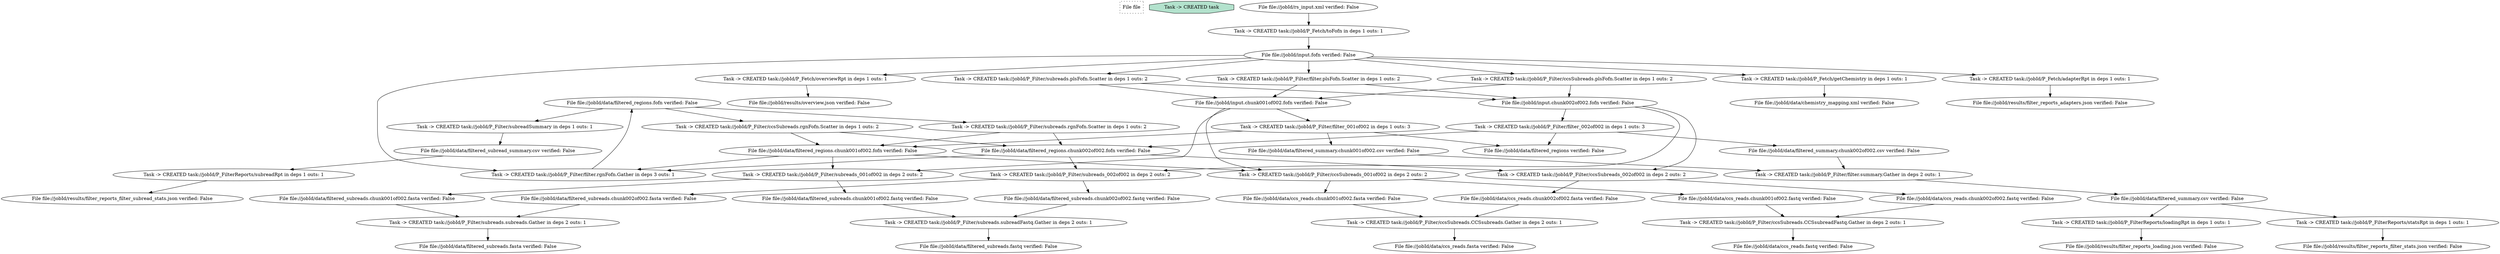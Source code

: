 strict digraph G {
"File file" [shape=rectangle, style=dotted];
"Task -> CREATED task" [color=black, shape=octagon, style=filled, fillcolor="#B3E2CD"];
"Task -> CREATED task" [color=black, shape=octagon, style=filled, fillcolor="#B3E2CD"];
"File file" [shape=rectangle, style=dotted];
"Task -> CREATED task" [color=black, shape=octagon, style=filled, fillcolor="#F4CAE4"];
"File file" [shape=rectangle, style=dotted];
"Task -> CREATED task" [color=black, shape=octagon, style=filled, fillcolor="#B3E2CD"];
"Task -> CREATED task" [color=black, shape=octagon, style=filled, fillcolor="#F4CAE4"];
"File file" [shape=rectangle, style=dotted];
"File file" [shape=rectangle, style=dotted];
"File file" [shape=rectangle, style=dotted];
"Task -> CREATED task" [color=black, shape=octagon, style=filled, fillcolor="#B3E2CD"];
"File file" [shape=rectangle, style=dotted];
"Task -> CREATED task" [color=black, shape=octagon, style=filled, fillcolor="#B3E2CD"];
"File file" [shape=rectangle, style=dotted];
"File file" [shape=rectangle, style=dotted];
"File file" [shape=rectangle, style=dotted];
"File file" [shape=rectangle, style=dotted];
"Task -> CREATED task" [color=black, shape=octagon, style=filled, fillcolor="#B3E2CD"];
"Task -> CREATED task" [color=black, shape=octagon, style=filled, fillcolor="#B3E2CD"];
"Task -> CREATED task" [color=black, shape=octagon, style=filled, fillcolor="#F4CAE4"];
"Task -> CREATED task" [color=black, shape=octagon, style=filled, fillcolor="#B3E2CD"];
"Task -> CREATED task" [color=black, shape=octagon, style=filled, fillcolor="#B3E2CD"];
"File file" [shape=rectangle, style=dotted];
"Task -> CREATED task" [color=black, shape=octagon, style=filled, fillcolor="#B3E2CD"];
"Task -> CREATED task" [color=black, shape=octagon, style=filled, fillcolor="#B3E2CD"];
"File file" [shape=rectangle, style=dotted];
"File file" [shape=rectangle, style=dotted];
"Task -> CREATED task" [color=black, shape=octagon, style=filled, fillcolor="#B3E2CD"];
"Task -> CREATED task" [color=black, shape=octagon, style=filled, fillcolor="#F4CAE4"];
"File file" [shape=rectangle, style=dotted];
"File file" [shape=rectangle, style=dotted];
"File file" [shape=rectangle, style=dotted];
"File file" [shape=rectangle, style=dotted];
"Task -> CREATED task" [color=black, shape=octagon, style=filled, fillcolor="#B3E2CD"];
"File file" [shape=rectangle, style=dotted];
"File file" [shape=rectangle, style=dotted];
"File file" [shape=rectangle, style=dotted];
"Task -> CREATED task" [color=black, shape=octagon, style=filled, fillcolor="#B3E2CD"];
"Task -> CREATED task" [color=black, shape=octagon, style=filled, fillcolor="#B3E2CD"];
"File file" [shape=rectangle, style=dotted];
"Task -> CREATED task" [color=black, shape=octagon, style=filled, fillcolor="#B3E2CD"];
"File file" [shape=rectangle, style=dotted];
"File file" [shape=rectangle, style=dotted];
"Task -> CREATED task" [color=black, shape=octagon, style=filled, fillcolor="#B3E2CD"];
"File file" [shape=rectangle, style=dotted];
"Task -> CREATED task" [color=black, shape=octagon, style=filled, fillcolor="#B3E2CD"];
"Task -> CREATED task" [color=black, shape=octagon, style=filled, fillcolor="#B3E2CD"];
"File file" [shape=rectangle, style=dotted];
"Task -> CREATED task" [color=black, shape=octagon, style=filled, fillcolor="#B3E2CD"];
"Task -> CREATED task" [color=black, shape=octagon, style=filled, fillcolor="#B3E2CD"];
"File file" [shape=rectangle, style=dotted];
"File file" [shape=rectangle, style=dotted];
"File file" [shape=rectangle, style=dotted];
"File file" [shape=rectangle, style=dotted];
"File file://jobId/data/filtered_subread_summary.csv verified: False" -> "Task -> CREATED task://jobId/P_FilterReports/subreadRpt in deps 1 outs: 1";
"Task -> CREATED task://jobId/P_Filter/subreads.plsFofn.Scatter in deps 1 outs: 2" -> "File file://jobId/input.chunk002of002.fofn verified: False";
"Task -> CREATED task://jobId/P_Filter/subreads.plsFofn.Scatter in deps 1 outs: 2" -> "File file://jobId/input.chunk001of002.fofn verified: False";
"Task -> CREATED task://jobId/P_Filter/filter.summary.Gather in deps 2 outs: 1" -> "File file://jobId/data/filtered_summary.csv verified: False";
"File file://jobId/data/filtered_subreads.chunk001of002.fastq verified: False" -> "Task -> CREATED task://jobId/P_Filter/subreads.subreadFastq.Gather in deps 2 outs: 1";
"Task -> CREATED task://jobId/P_Fetch/toFofn in deps 1 outs: 1" -> "File file://jobId/input.fofn verified: False";
"File file://jobId/data/ccs_reads.chunk001of002.fastq verified: False" -> "Task -> CREATED task://jobId/P_Filter/ccsSubreads.CCSsubreadFastq.Gather in deps 2 outs: 1";
"Task -> CREATED task://jobId/P_Filter/filter.plsFofn.Scatter in deps 1 outs: 2" -> "File file://jobId/input.chunk002of002.fofn verified: False";
"Task -> CREATED task://jobId/P_Filter/filter.plsFofn.Scatter in deps 1 outs: 2" -> "File file://jobId/input.chunk001of002.fofn verified: False";
"Task -> CREATED task://jobId/P_Fetch/overviewRpt in deps 1 outs: 1" -> "File file://jobId/results/overview.json verified: False";
"File file://jobId/rs_input.xml verified: False" -> "Task -> CREATED task://jobId/P_Fetch/toFofn in deps 1 outs: 1";
"File file://jobId/data/filtered_subreads.chunk001of002.fasta verified: False" -> "Task -> CREATED task://jobId/P_Filter/subreads.subreads.Gather in deps 2 outs: 1";
"Task -> CREATED task://jobId/P_FilterReports/loadingRpt in deps 1 outs: 1" -> "File file://jobId/results/filter_reports_loading.json verified: False";
"File file://jobId/data/ccs_reads.chunk001of002.fasta verified: False" -> "Task -> CREATED task://jobId/P_Filter/ccsSubreads.CCSsubreads.Gather in deps 2 outs: 1";
"Task -> CREATED task://jobId/P_Filter/ccsSubreads.CCSsubreads.Gather in deps 2 outs: 1" -> "File file://jobId/data/ccs_reads.fasta verified: False";
"File file://jobId/input.chunk001of002.fofn verified: False" -> "Task -> CREATED task://jobId/P_Filter/ccsSubreads_001of002 in deps 2 outs: 2";
"File file://jobId/input.chunk001of002.fofn verified: False" -> "Task -> CREATED task://jobId/P_Filter/filter_001of002 in deps 1 outs: 3";
"File file://jobId/input.chunk001of002.fofn verified: False" -> "Task -> CREATED task://jobId/P_Filter/subreads_001of002 in deps 2 outs: 2";
"File file://jobId/data/filtered_regions.fofn verified: False" -> "Task -> CREATED task://jobId/P_Filter/ccsSubreads.rgnFofn.Scatter in deps 1 outs: 2";
"File file://jobId/data/filtered_regions.fofn verified: False" -> "Task -> CREATED task://jobId/P_Filter/subreads.rgnFofn.Scatter in deps 1 outs: 2";
"File file://jobId/data/filtered_regions.fofn verified: False" -> "Task -> CREATED task://jobId/P_Filter/subreadSummary in deps 1 outs: 1";
"File file://jobId/data/filtered_subreads.chunk002of002.fasta verified: False" -> "Task -> CREATED task://jobId/P_Filter/subreads.subreads.Gather in deps 2 outs: 1";
"Task -> CREATED task://jobId/P_Filter/ccsSubreads.CCSsubreadFastq.Gather in deps 2 outs: 1" -> "File file://jobId/data/ccs_reads.fastq verified: False";
"Task -> CREATED task://jobId/P_FilterReports/statsRpt in deps 1 outs: 1" -> "File file://jobId/results/filter_reports_filter_stats.json verified: False";
"Task -> CREATED task://jobId/P_Fetch/getChemistry in deps 1 outs: 1" -> "File file://jobId/data/chemistry_mapping.xml verified: False";
"Task -> CREATED task://jobId/P_Filter/subreads.subreads.Gather in deps 2 outs: 1" -> "File file://jobId/data/filtered_subreads.fasta verified: False";
"Task -> CREATED task://jobId/P_Filter/filter_002of002 in deps 1 outs: 3" -> "File file://jobId/data/filtered_regions.chunk002of002.fofn verified: False";
"Task -> CREATED task://jobId/P_Filter/filter_002of002 in deps 1 outs: 3" -> "File file://jobId/data/filtered_summary.chunk002of002.csv verified: False";
"Task -> CREATED task://jobId/P_Filter/filter_002of002 in deps 1 outs: 3" -> "File file://jobId/data/filtered_regions verified: False";
"File file://jobId/data/filtered_regions.chunk001of002.fofn verified: False" -> "Task -> CREATED task://jobId/P_Filter/ccsSubreads_001of002 in deps 2 outs: 2";
"File file://jobId/data/filtered_regions.chunk001of002.fofn verified: False" -> "Task -> CREATED task://jobId/P_Filter/filter.rgnFofn.Gather in deps 3 outs: 1";
"File file://jobId/data/filtered_regions.chunk001of002.fofn verified: False" -> "Task -> CREATED task://jobId/P_Filter/subreads_001of002 in deps 2 outs: 2";
"Task -> CREATED task://jobId/P_Filter/ccsSubreads.rgnFofn.Scatter in deps 1 outs: 2" -> "File file://jobId/data/filtered_regions.chunk002of002.fofn verified: False";
"Task -> CREATED task://jobId/P_Filter/ccsSubreads.rgnFofn.Scatter in deps 1 outs: 2" -> "File file://jobId/data/filtered_regions.chunk001of002.fofn verified: False";
"Task -> CREATED task://jobId/P_Filter/filter_001of002 in deps 1 outs: 3" -> "File file://jobId/data/filtered_regions.chunk001of002.fofn verified: False";
"Task -> CREATED task://jobId/P_Filter/filter_001of002 in deps 1 outs: 3" -> "File file://jobId/data/filtered_summary.chunk001of002.csv verified: False";
"Task -> CREATED task://jobId/P_Filter/filter_001of002 in deps 1 outs: 3" -> "File file://jobId/data/filtered_regions verified: False";
"File file://jobId/data/filtered_summary.chunk002of002.csv verified: False" -> "Task -> CREATED task://jobId/P_Filter/filter.summary.Gather in deps 2 outs: 1";
"File file://jobId/data/filtered_regions.chunk002of002.fofn verified: False" -> "Task -> CREATED task://jobId/P_Filter/filter.rgnFofn.Gather in deps 3 outs: 1";
"File file://jobId/data/filtered_regions.chunk002of002.fofn verified: False" -> "Task -> CREATED task://jobId/P_Filter/ccsSubreads_002of002 in deps 2 outs: 2";
"File file://jobId/data/filtered_regions.chunk002of002.fofn verified: False" -> "Task -> CREATED task://jobId/P_Filter/subreads_002of002 in deps 2 outs: 2";
"Task -> CREATED task://jobId/P_Filter/subreads.rgnFofn.Scatter in deps 1 outs: 2" -> "File file://jobId/data/filtered_regions.chunk002of002.fofn verified: False";
"Task -> CREATED task://jobId/P_Filter/subreads.rgnFofn.Scatter in deps 1 outs: 2" -> "File file://jobId/data/filtered_regions.chunk001of002.fofn verified: False";
"Task -> CREATED task://jobId/P_Fetch/adapterRpt in deps 1 outs: 1" -> "File file://jobId/results/filter_reports_adapters.json verified: False";
"File file://jobId/data/ccs_reads.chunk002of002.fasta verified: False" -> "Task -> CREATED task://jobId/P_Filter/ccsSubreads.CCSsubreads.Gather in deps 2 outs: 1";
"File file://jobId/data/filtered_summary.chunk001of002.csv verified: False" -> "Task -> CREATED task://jobId/P_Filter/filter.summary.Gather in deps 2 outs: 1";
"Task -> CREATED task://jobId/P_Filter/subreads.subreadFastq.Gather in deps 2 outs: 1" -> "File file://jobId/data/filtered_subreads.fastq verified: False";
"File file://jobId/data/ccs_reads.chunk002of002.fastq verified: False" -> "Task -> CREATED task://jobId/P_Filter/ccsSubreads.CCSsubreadFastq.Gather in deps 2 outs: 1";
"Task -> CREATED task://jobId/P_Filter/subreadSummary in deps 1 outs: 1" -> "File file://jobId/data/filtered_subread_summary.csv verified: False";
"Task -> CREATED task://jobId/P_Filter/ccsSubreads_001of002 in deps 2 outs: 2" -> "File file://jobId/data/ccs_reads.chunk001of002.fastq verified: False";
"Task -> CREATED task://jobId/P_Filter/ccsSubreads_001of002 in deps 2 outs: 2" -> "File file://jobId/data/ccs_reads.chunk001of002.fasta verified: False";
"Task -> CREATED task://jobId/P_Filter/filter.rgnFofn.Gather in deps 3 outs: 1" -> "File file://jobId/data/filtered_regions.fofn verified: False";
"File file://jobId/data/filtered_subreads.chunk002of002.fastq verified: False" -> "Task -> CREATED task://jobId/P_Filter/subreads.subreadFastq.Gather in deps 2 outs: 1";
"File file://jobId/data/filtered_summary.csv verified: False" -> "Task -> CREATED task://jobId/P_FilterReports/loadingRpt in deps 1 outs: 1";
"File file://jobId/data/filtered_summary.csv verified: False" -> "Task -> CREATED task://jobId/P_FilterReports/statsRpt in deps 1 outs: 1";
"Task -> CREATED task://jobId/P_Filter/subreads_001of002 in deps 2 outs: 2" -> "File file://jobId/data/filtered_subreads.chunk001of002.fasta verified: False";
"Task -> CREATED task://jobId/P_Filter/subreads_001of002 in deps 2 outs: 2" -> "File file://jobId/data/filtered_subreads.chunk001of002.fastq verified: False";
"Task -> CREATED task://jobId/P_Filter/ccsSubreads.plsFofn.Scatter in deps 1 outs: 2" -> "File file://jobId/input.chunk002of002.fofn verified: False";
"Task -> CREATED task://jobId/P_Filter/ccsSubreads.plsFofn.Scatter in deps 1 outs: 2" -> "File file://jobId/input.chunk001of002.fofn verified: False";
"Task -> CREATED task://jobId/P_Filter/subreads_002of002 in deps 2 outs: 2" -> "File file://jobId/data/filtered_subreads.chunk002of002.fasta verified: False";
"Task -> CREATED task://jobId/P_Filter/subreads_002of002 in deps 2 outs: 2" -> "File file://jobId/data/filtered_subreads.chunk002of002.fastq verified: False";
"File file://jobId/input.fofn verified: False" -> "Task -> CREATED task://jobId/P_Filter/filter.plsFofn.Scatter in deps 1 outs: 2";
"File file://jobId/input.fofn verified: False" -> "Task -> CREATED task://jobId/P_Filter/subreads.plsFofn.Scatter in deps 1 outs: 2";
"File file://jobId/input.fofn verified: False" -> "Task -> CREATED task://jobId/P_Filter/ccsSubreads.plsFofn.Scatter in deps 1 outs: 2";
"File file://jobId/input.fofn verified: False" -> "Task -> CREATED task://jobId/P_Fetch/getChemistry in deps 1 outs: 1";
"File file://jobId/input.fofn verified: False" -> "Task -> CREATED task://jobId/P_Fetch/adapterRpt in deps 1 outs: 1";
"File file://jobId/input.fofn verified: False" -> "Task -> CREATED task://jobId/P_Fetch/overviewRpt in deps 1 outs: 1";
"File file://jobId/input.fofn verified: False" -> "Task -> CREATED task://jobId/P_Filter/filter.rgnFofn.Gather in deps 3 outs: 1";
"Task -> CREATED task://jobId/P_FilterReports/subreadRpt in deps 1 outs: 1" -> "File file://jobId/results/filter_reports_filter_subread_stats.json verified: False";
"Task -> CREATED task://jobId/P_Filter/ccsSubreads_002of002 in deps 2 outs: 2" -> "File file://jobId/data/ccs_reads.chunk002of002.fastq verified: False";
"Task -> CREATED task://jobId/P_Filter/ccsSubreads_002of002 in deps 2 outs: 2" -> "File file://jobId/data/ccs_reads.chunk002of002.fasta verified: False";
"File file://jobId/input.chunk002of002.fofn verified: False" -> "Task -> CREATED task://jobId/P_Filter/ccsSubreads_002of002 in deps 2 outs: 2";
"File file://jobId/input.chunk002of002.fofn verified: False" -> "Task -> CREATED task://jobId/P_Filter/filter_002of002 in deps 1 outs: 3";
"File file://jobId/input.chunk002of002.fofn verified: False" -> "Task -> CREATED task://jobId/P_Filter/subreads_002of002 in deps 2 outs: 2";
}
